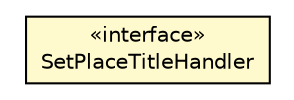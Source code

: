 #!/usr/local/bin/dot
#
# Class diagram 
# Generated by UMLGraph version R5_6-24-gf6e263 (http://www.umlgraph.org/)
#

digraph G {
	edge [fontname="Helvetica",fontsize=10,labelfontname="Helvetica",labelfontsize=10];
	node [fontname="Helvetica",fontsize=10,shape=plaintext];
	nodesep=0.25;
	ranksep=0.5;
	rankdir=LR;
	// com.gwtplatform.mvp.client.proxy.SetPlaceTitleHandler
	c367622 [label=<<table title="com.gwtplatform.mvp.client.proxy.SetPlaceTitleHandler" border="0" cellborder="1" cellspacing="0" cellpadding="2" port="p" bgcolor="lemonChiffon" href="./SetPlaceTitleHandler.html">
		<tr><td><table border="0" cellspacing="0" cellpadding="1">
<tr><td align="center" balign="center"> &#171;interface&#187; </td></tr>
<tr><td align="center" balign="center"> SetPlaceTitleHandler </td></tr>
		</table></td></tr>
		</table>>, URL="./SetPlaceTitleHandler.html", fontname="Helvetica", fontcolor="black", fontsize=10.0];
}

